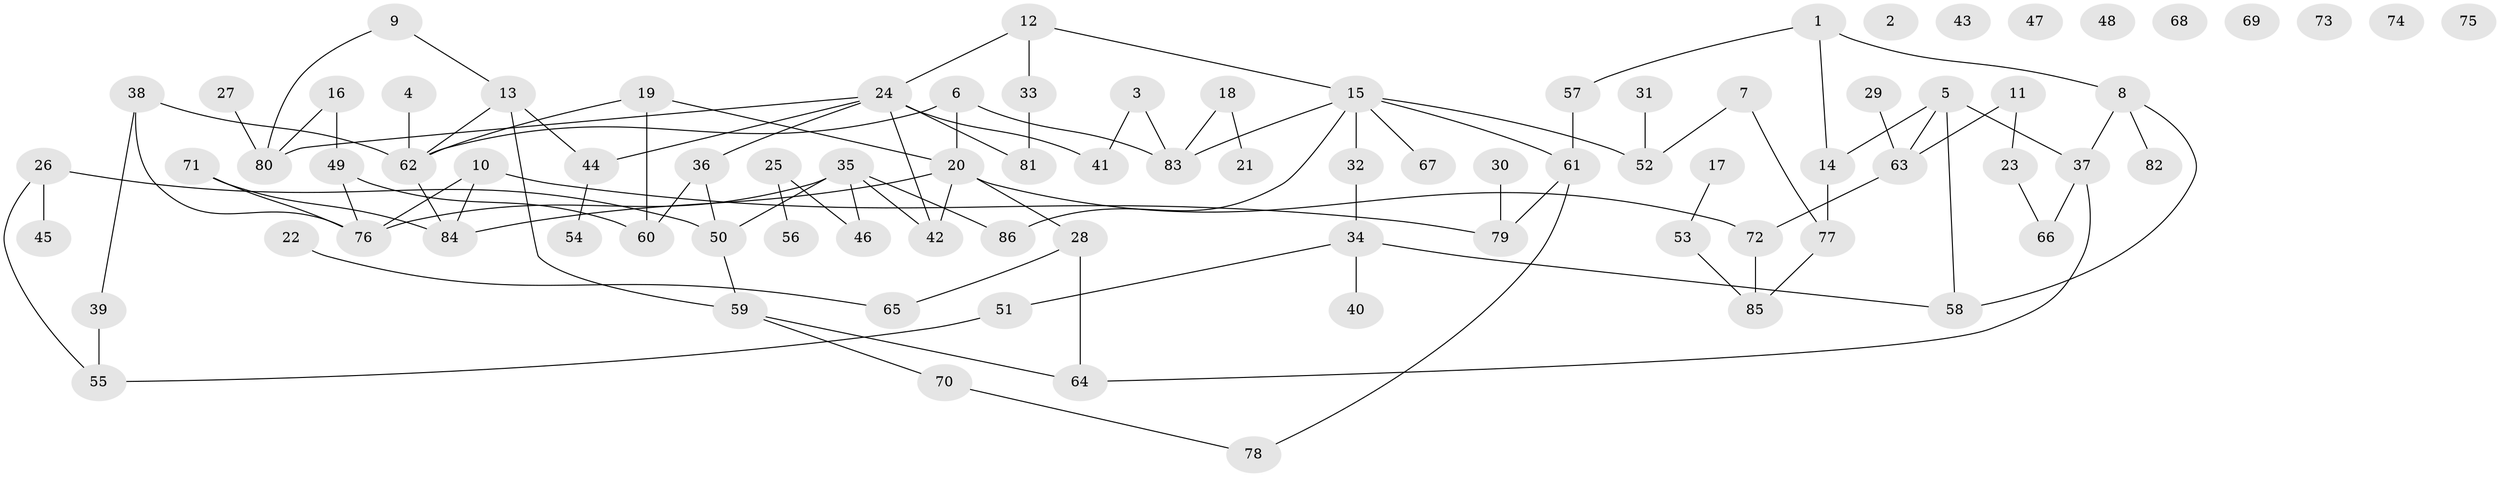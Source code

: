 // coarse degree distribution, {0: 0.20930232558139536, 2: 0.18604651162790697, 1: 0.2558139534883721, 3: 0.09302325581395349, 4: 0.11627906976744186, 6: 0.06976744186046512, 9: 0.023255813953488372, 5: 0.023255813953488372, 7: 0.023255813953488372}
// Generated by graph-tools (version 1.1) at 2025/42/03/04/25 21:42:56]
// undirected, 86 vertices, 105 edges
graph export_dot {
graph [start="1"]
  node [color=gray90,style=filled];
  1;
  2;
  3;
  4;
  5;
  6;
  7;
  8;
  9;
  10;
  11;
  12;
  13;
  14;
  15;
  16;
  17;
  18;
  19;
  20;
  21;
  22;
  23;
  24;
  25;
  26;
  27;
  28;
  29;
  30;
  31;
  32;
  33;
  34;
  35;
  36;
  37;
  38;
  39;
  40;
  41;
  42;
  43;
  44;
  45;
  46;
  47;
  48;
  49;
  50;
  51;
  52;
  53;
  54;
  55;
  56;
  57;
  58;
  59;
  60;
  61;
  62;
  63;
  64;
  65;
  66;
  67;
  68;
  69;
  70;
  71;
  72;
  73;
  74;
  75;
  76;
  77;
  78;
  79;
  80;
  81;
  82;
  83;
  84;
  85;
  86;
  1 -- 8;
  1 -- 14;
  1 -- 57;
  3 -- 41;
  3 -- 83;
  4 -- 62;
  5 -- 14;
  5 -- 37;
  5 -- 58;
  5 -- 63;
  6 -- 20;
  6 -- 62;
  6 -- 83;
  7 -- 52;
  7 -- 77;
  8 -- 37;
  8 -- 58;
  8 -- 82;
  9 -- 13;
  9 -- 80;
  10 -- 76;
  10 -- 79;
  10 -- 84;
  11 -- 23;
  11 -- 63;
  12 -- 15;
  12 -- 24;
  12 -- 33;
  13 -- 44;
  13 -- 59;
  13 -- 62;
  14 -- 77;
  15 -- 32;
  15 -- 52;
  15 -- 61;
  15 -- 67;
  15 -- 83;
  15 -- 86;
  16 -- 49;
  16 -- 80;
  17 -- 53;
  18 -- 21;
  18 -- 83;
  19 -- 20;
  19 -- 60;
  19 -- 62;
  20 -- 28;
  20 -- 42;
  20 -- 72;
  20 -- 84;
  22 -- 65;
  23 -- 66;
  24 -- 36;
  24 -- 41;
  24 -- 42;
  24 -- 44;
  24 -- 80;
  24 -- 81;
  25 -- 46;
  25 -- 56;
  26 -- 45;
  26 -- 50;
  26 -- 55;
  27 -- 80;
  28 -- 64;
  28 -- 65;
  29 -- 63;
  30 -- 79;
  31 -- 52;
  32 -- 34;
  33 -- 81;
  34 -- 40;
  34 -- 51;
  34 -- 58;
  35 -- 42;
  35 -- 46;
  35 -- 50;
  35 -- 76;
  35 -- 86;
  36 -- 50;
  36 -- 60;
  37 -- 64;
  37 -- 66;
  38 -- 39;
  38 -- 62;
  38 -- 76;
  39 -- 55;
  44 -- 54;
  49 -- 60;
  49 -- 76;
  50 -- 59;
  51 -- 55;
  53 -- 85;
  57 -- 61;
  59 -- 64;
  59 -- 70;
  61 -- 78;
  61 -- 79;
  62 -- 84;
  63 -- 72;
  70 -- 78;
  71 -- 76;
  71 -- 84;
  72 -- 85;
  77 -- 85;
}
